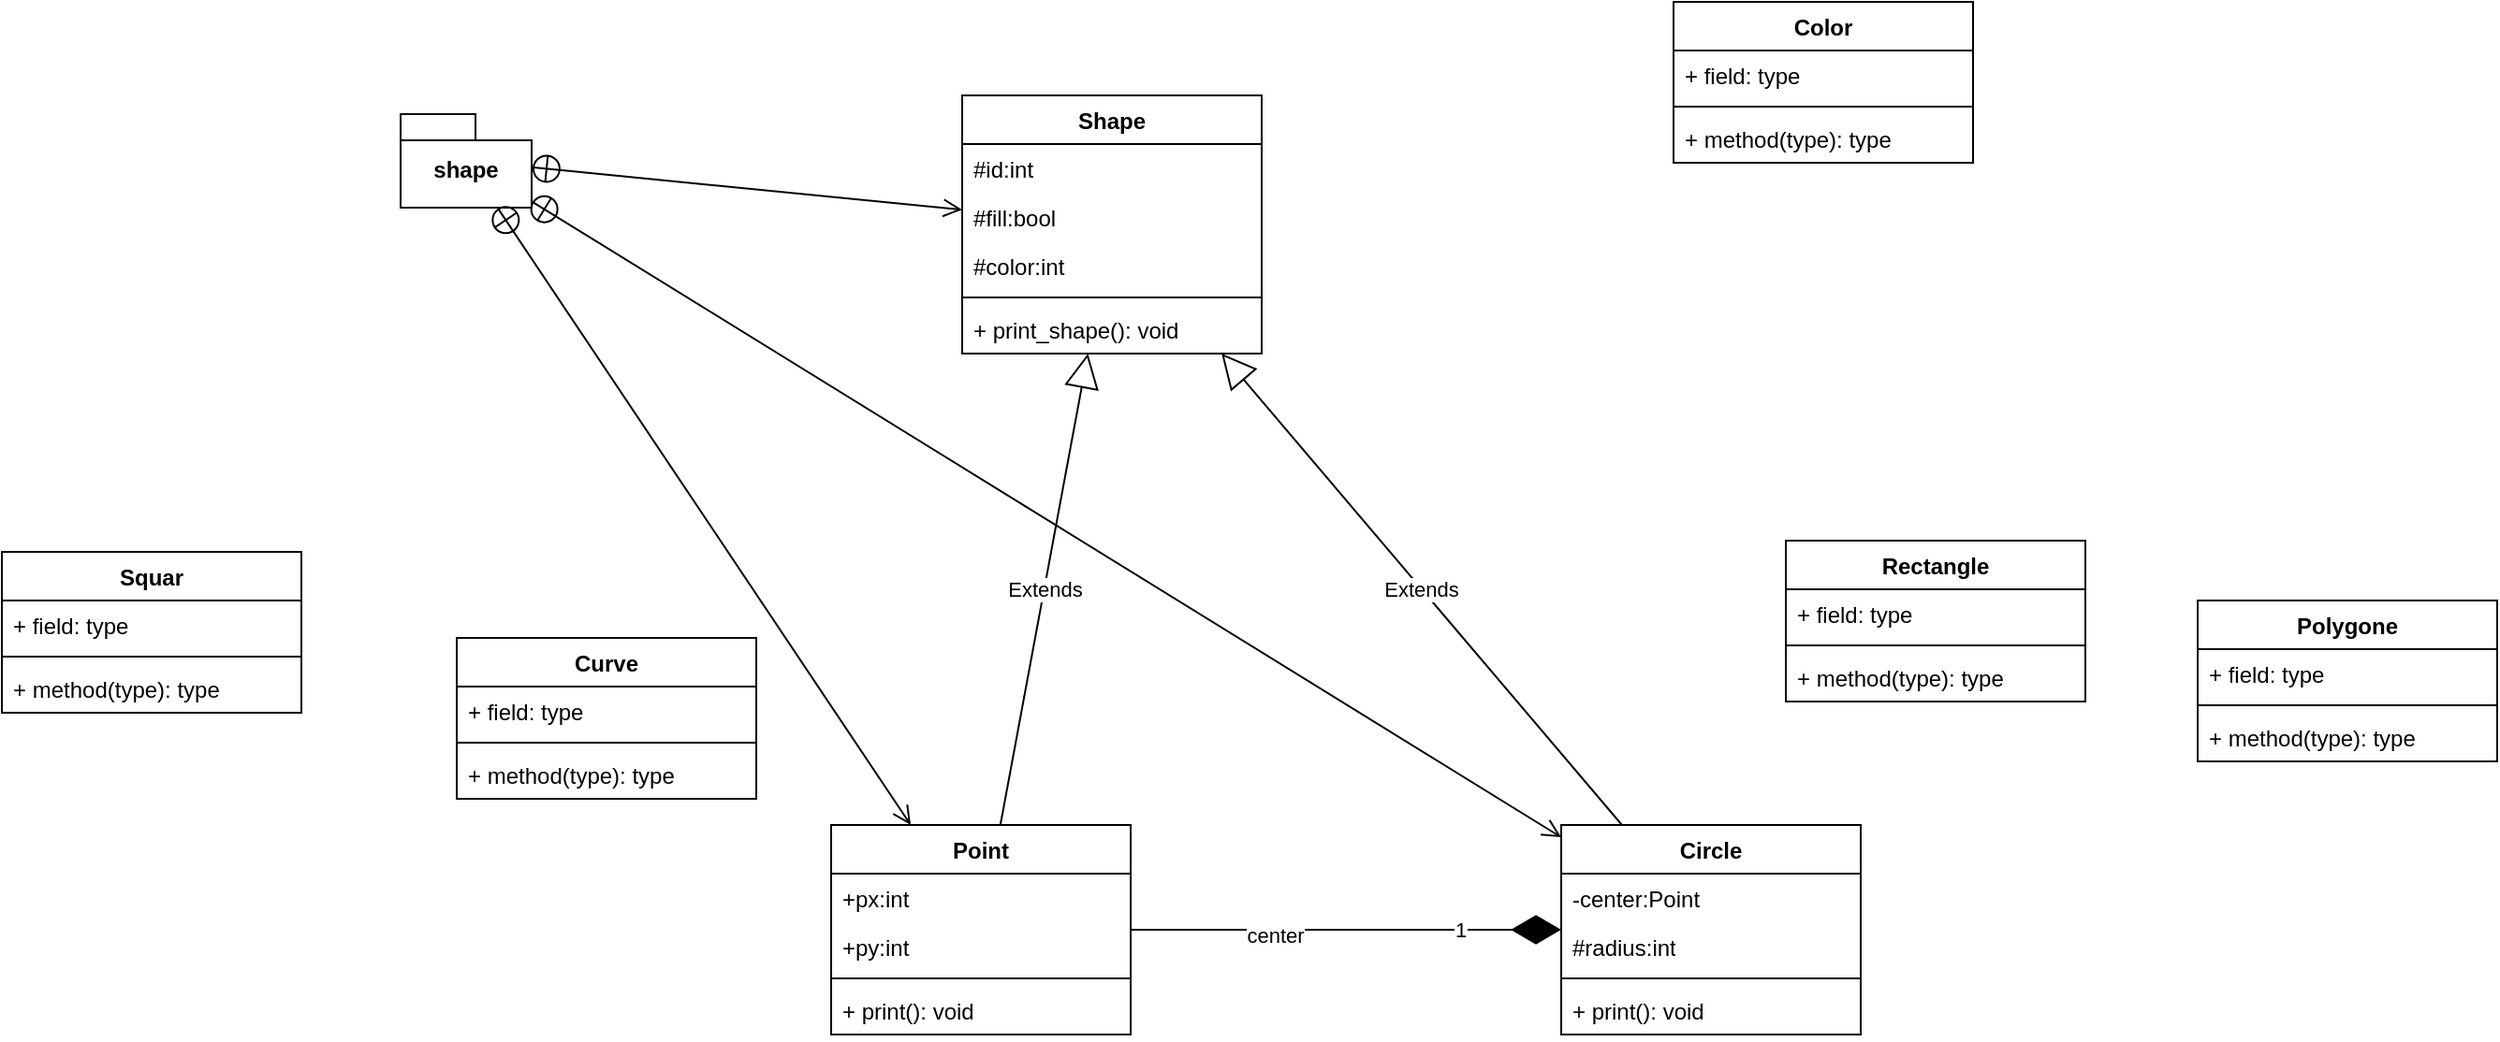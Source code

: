 <mxfile version="26.2.14">
  <diagram name="Page-1" id="Xx3MrZcBkM4BOm3MqMlb">
    <mxGraphModel dx="2206" dy="1946" grid="1" gridSize="10" guides="1" tooltips="1" connect="1" arrows="1" fold="1" page="1" pageScale="1" pageWidth="827" pageHeight="1169" math="0" shadow="0">
      <root>
        <mxCell id="0" />
        <mxCell id="1" parent="0" />
        <mxCell id="KJ4FqK1fopBjTCvqH_Tg-1" value="Shape" style="swimlane;fontStyle=1;align=center;verticalAlign=top;childLayout=stackLayout;horizontal=1;startSize=26;horizontalStack=0;resizeParent=1;resizeParentMax=0;resizeLast=0;collapsible=1;marginBottom=0;whiteSpace=wrap;html=1;" vertex="1" parent="1">
          <mxGeometry x="20" y="30" width="160" height="138" as="geometry" />
        </mxCell>
        <mxCell id="KJ4FqK1fopBjTCvqH_Tg-2" value="#id:int" style="text;strokeColor=none;fillColor=none;align=left;verticalAlign=top;spacingLeft=4;spacingRight=4;overflow=hidden;rotatable=0;points=[[0,0.5],[1,0.5]];portConstraint=eastwest;whiteSpace=wrap;html=1;" vertex="1" parent="KJ4FqK1fopBjTCvqH_Tg-1">
          <mxGeometry y="26" width="160" height="26" as="geometry" />
        </mxCell>
        <mxCell id="KJ4FqK1fopBjTCvqH_Tg-34" value="#fill:bool" style="text;strokeColor=none;fillColor=none;align=left;verticalAlign=top;spacingLeft=4;spacingRight=4;overflow=hidden;rotatable=0;points=[[0,0.5],[1,0.5]];portConstraint=eastwest;whiteSpace=wrap;html=1;" vertex="1" parent="KJ4FqK1fopBjTCvqH_Tg-1">
          <mxGeometry y="52" width="160" height="26" as="geometry" />
        </mxCell>
        <mxCell id="KJ4FqK1fopBjTCvqH_Tg-35" value="#color:int" style="text;strokeColor=none;fillColor=none;align=left;verticalAlign=top;spacingLeft=4;spacingRight=4;overflow=hidden;rotatable=0;points=[[0,0.5],[1,0.5]];portConstraint=eastwest;whiteSpace=wrap;html=1;" vertex="1" parent="KJ4FqK1fopBjTCvqH_Tg-1">
          <mxGeometry y="78" width="160" height="26" as="geometry" />
        </mxCell>
        <mxCell id="KJ4FqK1fopBjTCvqH_Tg-3" value="" style="line;strokeWidth=1;fillColor=none;align=left;verticalAlign=middle;spacingTop=-1;spacingLeft=3;spacingRight=3;rotatable=0;labelPosition=right;points=[];portConstraint=eastwest;strokeColor=inherit;" vertex="1" parent="KJ4FqK1fopBjTCvqH_Tg-1">
          <mxGeometry y="104" width="160" height="8" as="geometry" />
        </mxCell>
        <mxCell id="KJ4FqK1fopBjTCvqH_Tg-4" value="+ print_shape(): void" style="text;strokeColor=none;fillColor=none;align=left;verticalAlign=top;spacingLeft=4;spacingRight=4;overflow=hidden;rotatable=0;points=[[0,0.5],[1,0.5]];portConstraint=eastwest;whiteSpace=wrap;html=1;" vertex="1" parent="KJ4FqK1fopBjTCvqH_Tg-1">
          <mxGeometry y="112" width="160" height="26" as="geometry" />
        </mxCell>
        <mxCell id="KJ4FqK1fopBjTCvqH_Tg-5" value="Curve" style="swimlane;fontStyle=1;align=center;verticalAlign=top;childLayout=stackLayout;horizontal=1;startSize=26;horizontalStack=0;resizeParent=1;resizeParentMax=0;resizeLast=0;collapsible=1;marginBottom=0;whiteSpace=wrap;html=1;" vertex="1" parent="1">
          <mxGeometry x="-250" y="320" width="160" height="86" as="geometry" />
        </mxCell>
        <mxCell id="KJ4FqK1fopBjTCvqH_Tg-6" value="+ field: type" style="text;strokeColor=none;fillColor=none;align=left;verticalAlign=top;spacingLeft=4;spacingRight=4;overflow=hidden;rotatable=0;points=[[0,0.5],[1,0.5]];portConstraint=eastwest;whiteSpace=wrap;html=1;" vertex="1" parent="KJ4FqK1fopBjTCvqH_Tg-5">
          <mxGeometry y="26" width="160" height="26" as="geometry" />
        </mxCell>
        <mxCell id="KJ4FqK1fopBjTCvqH_Tg-7" value="" style="line;strokeWidth=1;fillColor=none;align=left;verticalAlign=middle;spacingTop=-1;spacingLeft=3;spacingRight=3;rotatable=0;labelPosition=right;points=[];portConstraint=eastwest;strokeColor=inherit;" vertex="1" parent="KJ4FqK1fopBjTCvqH_Tg-5">
          <mxGeometry y="52" width="160" height="8" as="geometry" />
        </mxCell>
        <mxCell id="KJ4FqK1fopBjTCvqH_Tg-8" value="+ method(type): type" style="text;strokeColor=none;fillColor=none;align=left;verticalAlign=top;spacingLeft=4;spacingRight=4;overflow=hidden;rotatable=0;points=[[0,0.5],[1,0.5]];portConstraint=eastwest;whiteSpace=wrap;html=1;" vertex="1" parent="KJ4FqK1fopBjTCvqH_Tg-5">
          <mxGeometry y="60" width="160" height="26" as="geometry" />
        </mxCell>
        <mxCell id="KJ4FqK1fopBjTCvqH_Tg-9" value="Point" style="swimlane;fontStyle=1;align=center;verticalAlign=top;childLayout=stackLayout;horizontal=1;startSize=26;horizontalStack=0;resizeParent=1;resizeParentMax=0;resizeLast=0;collapsible=1;marginBottom=0;whiteSpace=wrap;html=1;" vertex="1" parent="1">
          <mxGeometry x="-50" y="420" width="160" height="112" as="geometry" />
        </mxCell>
        <mxCell id="KJ4FqK1fopBjTCvqH_Tg-10" value="+px:int" style="text;strokeColor=none;fillColor=none;align=left;verticalAlign=top;spacingLeft=4;spacingRight=4;overflow=hidden;rotatable=0;points=[[0,0.5],[1,0.5]];portConstraint=eastwest;whiteSpace=wrap;html=1;" vertex="1" parent="KJ4FqK1fopBjTCvqH_Tg-9">
          <mxGeometry y="26" width="160" height="26" as="geometry" />
        </mxCell>
        <mxCell id="KJ4FqK1fopBjTCvqH_Tg-36" value="+py:int" style="text;strokeColor=none;fillColor=none;align=left;verticalAlign=top;spacingLeft=4;spacingRight=4;overflow=hidden;rotatable=0;points=[[0,0.5],[1,0.5]];portConstraint=eastwest;whiteSpace=wrap;html=1;" vertex="1" parent="KJ4FqK1fopBjTCvqH_Tg-9">
          <mxGeometry y="52" width="160" height="26" as="geometry" />
        </mxCell>
        <mxCell id="KJ4FqK1fopBjTCvqH_Tg-11" value="" style="line;strokeWidth=1;fillColor=none;align=left;verticalAlign=middle;spacingTop=-1;spacingLeft=3;spacingRight=3;rotatable=0;labelPosition=right;points=[];portConstraint=eastwest;strokeColor=inherit;" vertex="1" parent="KJ4FqK1fopBjTCvqH_Tg-9">
          <mxGeometry y="78" width="160" height="8" as="geometry" />
        </mxCell>
        <mxCell id="KJ4FqK1fopBjTCvqH_Tg-12" value="+ print(): void" style="text;strokeColor=none;fillColor=none;align=left;verticalAlign=top;spacingLeft=4;spacingRight=4;overflow=hidden;rotatable=0;points=[[0,0.5],[1,0.5]];portConstraint=eastwest;whiteSpace=wrap;html=1;" vertex="1" parent="KJ4FqK1fopBjTCvqH_Tg-9">
          <mxGeometry y="86" width="160" height="26" as="geometry" />
        </mxCell>
        <mxCell id="KJ4FqK1fopBjTCvqH_Tg-13" value="Squar" style="swimlane;fontStyle=1;align=center;verticalAlign=top;childLayout=stackLayout;horizontal=1;startSize=26;horizontalStack=0;resizeParent=1;resizeParentMax=0;resizeLast=0;collapsible=1;marginBottom=0;whiteSpace=wrap;html=1;" vertex="1" parent="1">
          <mxGeometry x="-493" y="274" width="160" height="86" as="geometry" />
        </mxCell>
        <mxCell id="KJ4FqK1fopBjTCvqH_Tg-14" value="+ field: type" style="text;strokeColor=none;fillColor=none;align=left;verticalAlign=top;spacingLeft=4;spacingRight=4;overflow=hidden;rotatable=0;points=[[0,0.5],[1,0.5]];portConstraint=eastwest;whiteSpace=wrap;html=1;" vertex="1" parent="KJ4FqK1fopBjTCvqH_Tg-13">
          <mxGeometry y="26" width="160" height="26" as="geometry" />
        </mxCell>
        <mxCell id="KJ4FqK1fopBjTCvqH_Tg-15" value="" style="line;strokeWidth=1;fillColor=none;align=left;verticalAlign=middle;spacingTop=-1;spacingLeft=3;spacingRight=3;rotatable=0;labelPosition=right;points=[];portConstraint=eastwest;strokeColor=inherit;" vertex="1" parent="KJ4FqK1fopBjTCvqH_Tg-13">
          <mxGeometry y="52" width="160" height="8" as="geometry" />
        </mxCell>
        <mxCell id="KJ4FqK1fopBjTCvqH_Tg-16" value="+ method(type): type" style="text;strokeColor=none;fillColor=none;align=left;verticalAlign=top;spacingLeft=4;spacingRight=4;overflow=hidden;rotatable=0;points=[[0,0.5],[1,0.5]];portConstraint=eastwest;whiteSpace=wrap;html=1;" vertex="1" parent="KJ4FqK1fopBjTCvqH_Tg-13">
          <mxGeometry y="60" width="160" height="26" as="geometry" />
        </mxCell>
        <mxCell id="KJ4FqK1fopBjTCvqH_Tg-17" value="Extends" style="endArrow=block;endSize=16;endFill=0;html=1;rounded=0;" edge="1" parent="1" source="KJ4FqK1fopBjTCvqH_Tg-9" target="KJ4FqK1fopBjTCvqH_Tg-1">
          <mxGeometry width="160" relative="1" as="geometry">
            <mxPoint x="230" y="230" as="sourcePoint" />
            <mxPoint x="390" y="230" as="targetPoint" />
          </mxGeometry>
        </mxCell>
        <mxCell id="KJ4FqK1fopBjTCvqH_Tg-18" value="Polygone" style="swimlane;fontStyle=1;align=center;verticalAlign=top;childLayout=stackLayout;horizontal=1;startSize=26;horizontalStack=0;resizeParent=1;resizeParentMax=0;resizeLast=0;collapsible=1;marginBottom=0;whiteSpace=wrap;html=1;" vertex="1" parent="1">
          <mxGeometry x="680" y="300" width="160" height="86" as="geometry" />
        </mxCell>
        <mxCell id="KJ4FqK1fopBjTCvqH_Tg-19" value="+ field: type" style="text;strokeColor=none;fillColor=none;align=left;verticalAlign=top;spacingLeft=4;spacingRight=4;overflow=hidden;rotatable=0;points=[[0,0.5],[1,0.5]];portConstraint=eastwest;whiteSpace=wrap;html=1;" vertex="1" parent="KJ4FqK1fopBjTCvqH_Tg-18">
          <mxGeometry y="26" width="160" height="26" as="geometry" />
        </mxCell>
        <mxCell id="KJ4FqK1fopBjTCvqH_Tg-20" value="" style="line;strokeWidth=1;fillColor=none;align=left;verticalAlign=middle;spacingTop=-1;spacingLeft=3;spacingRight=3;rotatable=0;labelPosition=right;points=[];portConstraint=eastwest;strokeColor=inherit;" vertex="1" parent="KJ4FqK1fopBjTCvqH_Tg-18">
          <mxGeometry y="52" width="160" height="8" as="geometry" />
        </mxCell>
        <mxCell id="KJ4FqK1fopBjTCvqH_Tg-21" value="+ method(type): type" style="text;strokeColor=none;fillColor=none;align=left;verticalAlign=top;spacingLeft=4;spacingRight=4;overflow=hidden;rotatable=0;points=[[0,0.5],[1,0.5]];portConstraint=eastwest;whiteSpace=wrap;html=1;" vertex="1" parent="KJ4FqK1fopBjTCvqH_Tg-18">
          <mxGeometry y="60" width="160" height="26" as="geometry" />
        </mxCell>
        <mxCell id="KJ4FqK1fopBjTCvqH_Tg-22" value="Circle" style="swimlane;fontStyle=1;align=center;verticalAlign=top;childLayout=stackLayout;horizontal=1;startSize=26;horizontalStack=0;resizeParent=1;resizeParentMax=0;resizeLast=0;collapsible=1;marginBottom=0;whiteSpace=wrap;html=1;" vertex="1" parent="1">
          <mxGeometry x="340" y="420" width="160" height="112" as="geometry" />
        </mxCell>
        <mxCell id="KJ4FqK1fopBjTCvqH_Tg-23" value="-center:Point" style="text;strokeColor=none;fillColor=none;align=left;verticalAlign=top;spacingLeft=4;spacingRight=4;overflow=hidden;rotatable=0;points=[[0,0.5],[1,0.5]];portConstraint=eastwest;whiteSpace=wrap;html=1;" vertex="1" parent="KJ4FqK1fopBjTCvqH_Tg-22">
          <mxGeometry y="26" width="160" height="26" as="geometry" />
        </mxCell>
        <mxCell id="KJ4FqK1fopBjTCvqH_Tg-41" value="#radius:int" style="text;strokeColor=none;fillColor=none;align=left;verticalAlign=top;spacingLeft=4;spacingRight=4;overflow=hidden;rotatable=0;points=[[0,0.5],[1,0.5]];portConstraint=eastwest;whiteSpace=wrap;html=1;" vertex="1" parent="KJ4FqK1fopBjTCvqH_Tg-22">
          <mxGeometry y="52" width="160" height="26" as="geometry" />
        </mxCell>
        <mxCell id="KJ4FqK1fopBjTCvqH_Tg-24" value="" style="line;strokeWidth=1;fillColor=none;align=left;verticalAlign=middle;spacingTop=-1;spacingLeft=3;spacingRight=3;rotatable=0;labelPosition=right;points=[];portConstraint=eastwest;strokeColor=inherit;" vertex="1" parent="KJ4FqK1fopBjTCvqH_Tg-22">
          <mxGeometry y="78" width="160" height="8" as="geometry" />
        </mxCell>
        <mxCell id="KJ4FqK1fopBjTCvqH_Tg-25" value="+ print(): void" style="text;strokeColor=none;fillColor=none;align=left;verticalAlign=top;spacingLeft=4;spacingRight=4;overflow=hidden;rotatable=0;points=[[0,0.5],[1,0.5]];portConstraint=eastwest;whiteSpace=wrap;html=1;" vertex="1" parent="KJ4FqK1fopBjTCvqH_Tg-22">
          <mxGeometry y="86" width="160" height="26" as="geometry" />
        </mxCell>
        <mxCell id="KJ4FqK1fopBjTCvqH_Tg-26" value="Rectangle" style="swimlane;fontStyle=1;align=center;verticalAlign=top;childLayout=stackLayout;horizontal=1;startSize=26;horizontalStack=0;resizeParent=1;resizeParentMax=0;resizeLast=0;collapsible=1;marginBottom=0;whiteSpace=wrap;html=1;" vertex="1" parent="1">
          <mxGeometry x="460" y="268" width="160" height="86" as="geometry" />
        </mxCell>
        <mxCell id="KJ4FqK1fopBjTCvqH_Tg-27" value="+ field: type" style="text;strokeColor=none;fillColor=none;align=left;verticalAlign=top;spacingLeft=4;spacingRight=4;overflow=hidden;rotatable=0;points=[[0,0.5],[1,0.5]];portConstraint=eastwest;whiteSpace=wrap;html=1;" vertex="1" parent="KJ4FqK1fopBjTCvqH_Tg-26">
          <mxGeometry y="26" width="160" height="26" as="geometry" />
        </mxCell>
        <mxCell id="KJ4FqK1fopBjTCvqH_Tg-28" value="" style="line;strokeWidth=1;fillColor=none;align=left;verticalAlign=middle;spacingTop=-1;spacingLeft=3;spacingRight=3;rotatable=0;labelPosition=right;points=[];portConstraint=eastwest;strokeColor=inherit;" vertex="1" parent="KJ4FqK1fopBjTCvqH_Tg-26">
          <mxGeometry y="52" width="160" height="8" as="geometry" />
        </mxCell>
        <mxCell id="KJ4FqK1fopBjTCvqH_Tg-29" value="+ method(type): type" style="text;strokeColor=none;fillColor=none;align=left;verticalAlign=top;spacingLeft=4;spacingRight=4;overflow=hidden;rotatable=0;points=[[0,0.5],[1,0.5]];portConstraint=eastwest;whiteSpace=wrap;html=1;" vertex="1" parent="KJ4FqK1fopBjTCvqH_Tg-26">
          <mxGeometry y="60" width="160" height="26" as="geometry" />
        </mxCell>
        <mxCell id="KJ4FqK1fopBjTCvqH_Tg-30" value="Color" style="swimlane;fontStyle=1;align=center;verticalAlign=top;childLayout=stackLayout;horizontal=1;startSize=26;horizontalStack=0;resizeParent=1;resizeParentMax=0;resizeLast=0;collapsible=1;marginBottom=0;whiteSpace=wrap;html=1;" vertex="1" parent="1">
          <mxGeometry x="400" y="-20" width="160" height="86" as="geometry" />
        </mxCell>
        <mxCell id="KJ4FqK1fopBjTCvqH_Tg-31" value="+ field: type" style="text;strokeColor=none;fillColor=none;align=left;verticalAlign=top;spacingLeft=4;spacingRight=4;overflow=hidden;rotatable=0;points=[[0,0.5],[1,0.5]];portConstraint=eastwest;whiteSpace=wrap;html=1;" vertex="1" parent="KJ4FqK1fopBjTCvqH_Tg-30">
          <mxGeometry y="26" width="160" height="26" as="geometry" />
        </mxCell>
        <mxCell id="KJ4FqK1fopBjTCvqH_Tg-32" value="" style="line;strokeWidth=1;fillColor=none;align=left;verticalAlign=middle;spacingTop=-1;spacingLeft=3;spacingRight=3;rotatable=0;labelPosition=right;points=[];portConstraint=eastwest;strokeColor=inherit;" vertex="1" parent="KJ4FqK1fopBjTCvqH_Tg-30">
          <mxGeometry y="52" width="160" height="8" as="geometry" />
        </mxCell>
        <mxCell id="KJ4FqK1fopBjTCvqH_Tg-33" value="+ method(type): type" style="text;strokeColor=none;fillColor=none;align=left;verticalAlign=top;spacingLeft=4;spacingRight=4;overflow=hidden;rotatable=0;points=[[0,0.5],[1,0.5]];portConstraint=eastwest;whiteSpace=wrap;html=1;" vertex="1" parent="KJ4FqK1fopBjTCvqH_Tg-30">
          <mxGeometry y="60" width="160" height="26" as="geometry" />
        </mxCell>
        <mxCell id="KJ4FqK1fopBjTCvqH_Tg-37" value="" style="endArrow=diamondThin;endFill=1;endSize=24;html=1;rounded=0;" edge="1" parent="1" source="KJ4FqK1fopBjTCvqH_Tg-9" target="KJ4FqK1fopBjTCvqH_Tg-22">
          <mxGeometry width="160" relative="1" as="geometry">
            <mxPoint x="140" y="540" as="sourcePoint" />
            <mxPoint x="300" y="540" as="targetPoint" />
          </mxGeometry>
        </mxCell>
        <mxCell id="KJ4FqK1fopBjTCvqH_Tg-38" value="1" style="edgeLabel;html=1;align=center;verticalAlign=middle;resizable=0;points=[];" vertex="1" connectable="0" parent="KJ4FqK1fopBjTCvqH_Tg-37">
          <mxGeometry x="0.524" relative="1" as="geometry">
            <mxPoint as="offset" />
          </mxGeometry>
        </mxCell>
        <mxCell id="KJ4FqK1fopBjTCvqH_Tg-39" value="center" style="edgeLabel;html=1;align=center;verticalAlign=middle;resizable=0;points=[];" vertex="1" connectable="0" parent="KJ4FqK1fopBjTCvqH_Tg-37">
          <mxGeometry x="-0.33" y="-3" relative="1" as="geometry">
            <mxPoint as="offset" />
          </mxGeometry>
        </mxCell>
        <mxCell id="KJ4FqK1fopBjTCvqH_Tg-40" value="Extends" style="endArrow=block;endSize=16;endFill=0;html=1;rounded=0;" edge="1" parent="1" source="KJ4FqK1fopBjTCvqH_Tg-22" target="KJ4FqK1fopBjTCvqH_Tg-1">
          <mxGeometry width="160" relative="1" as="geometry">
            <mxPoint x="270" y="270" as="sourcePoint" />
            <mxPoint x="430" y="270" as="targetPoint" />
          </mxGeometry>
        </mxCell>
        <mxCell id="KJ4FqK1fopBjTCvqH_Tg-42" value="shape" style="shape=folder;fontStyle=1;spacingTop=10;tabWidth=40;tabHeight=14;tabPosition=left;html=1;whiteSpace=wrap;" vertex="1" parent="1">
          <mxGeometry x="-280" y="40" width="70" height="50" as="geometry" />
        </mxCell>
        <mxCell id="KJ4FqK1fopBjTCvqH_Tg-43" value="" style="endArrow=open;startArrow=circlePlus;endFill=0;startFill=0;endSize=8;html=1;rounded=0;" edge="1" parent="1" source="KJ4FqK1fopBjTCvqH_Tg-42" target="KJ4FqK1fopBjTCvqH_Tg-1">
          <mxGeometry width="160" relative="1" as="geometry">
            <mxPoint x="-140" y="60" as="sourcePoint" />
            <mxPoint x="-140" y="150" as="targetPoint" />
          </mxGeometry>
        </mxCell>
        <mxCell id="KJ4FqK1fopBjTCvqH_Tg-44" value="" style="endArrow=open;startArrow=circlePlus;endFill=0;startFill=0;endSize=8;html=1;rounded=0;" edge="1" parent="1" source="KJ4FqK1fopBjTCvqH_Tg-42" target="KJ4FqK1fopBjTCvqH_Tg-9">
          <mxGeometry width="160" relative="1" as="geometry">
            <mxPoint x="-180" y="160" as="sourcePoint" />
            <mxPoint x="-20" y="160" as="targetPoint" />
          </mxGeometry>
        </mxCell>
        <mxCell id="KJ4FqK1fopBjTCvqH_Tg-45" value="" style="endArrow=open;startArrow=circlePlus;endFill=0;startFill=0;endSize=8;html=1;rounded=0;" edge="1" parent="1" source="KJ4FqK1fopBjTCvqH_Tg-42" target="KJ4FqK1fopBjTCvqH_Tg-22">
          <mxGeometry width="160" relative="1" as="geometry">
            <mxPoint x="-10" y="500" as="sourcePoint" />
            <mxPoint x="150" y="500" as="targetPoint" />
          </mxGeometry>
        </mxCell>
      </root>
    </mxGraphModel>
  </diagram>
</mxfile>
